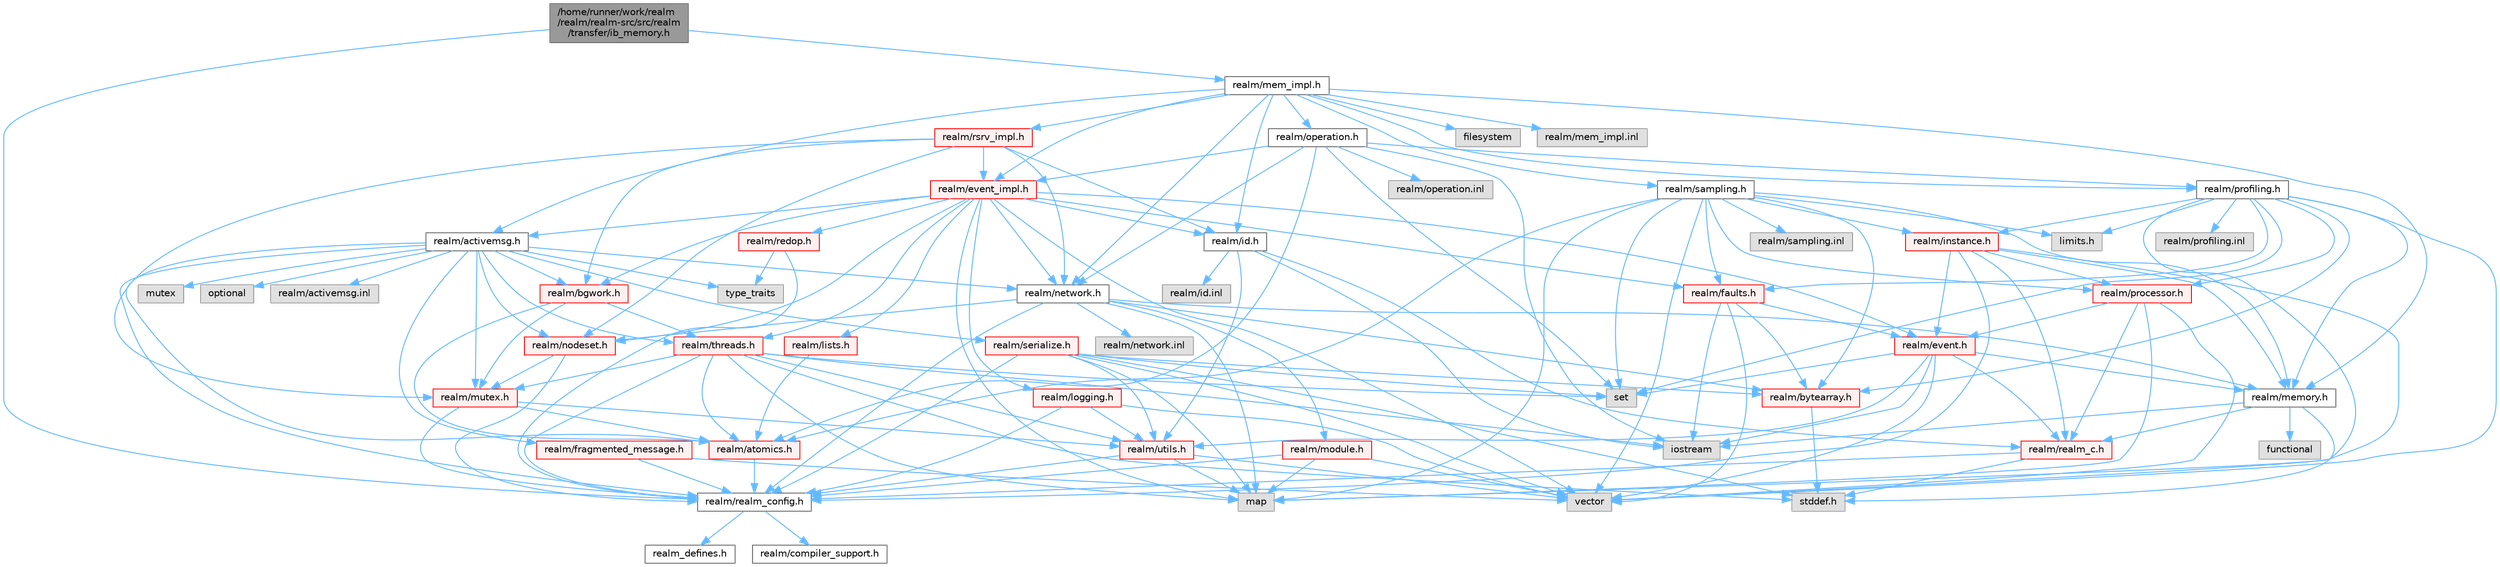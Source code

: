 digraph "/home/runner/work/realm/realm/realm-src/src/realm/transfer/ib_memory.h"
{
 // LATEX_PDF_SIZE
  bgcolor="transparent";
  edge [fontname=Helvetica,fontsize=10,labelfontname=Helvetica,labelfontsize=10];
  node [fontname=Helvetica,fontsize=10,shape=box,height=0.2,width=0.4];
  Node1 [id="Node000001",label="/home/runner/work/realm\l/realm/realm-src/src/realm\l/transfer/ib_memory.h",height=0.2,width=0.4,color="gray40", fillcolor="grey60", style="filled", fontcolor="black",tooltip=" "];
  Node1 -> Node2 [id="edge1_Node000001_Node000002",color="steelblue1",style="solid",tooltip=" "];
  Node2 [id="Node000002",label="realm/realm_config.h",height=0.2,width=0.4,color="grey40", fillcolor="white", style="filled",URL="$realm__config_8h.html",tooltip=" "];
  Node2 -> Node3 [id="edge2_Node000002_Node000003",color="steelblue1",style="solid",tooltip=" "];
  Node3 [id="Node000003",label="realm_defines.h",height=0.2,width=0.4,color="grey40", fillcolor="white", style="filled",URL="$realm__defines_8h.html",tooltip=" "];
  Node2 -> Node4 [id="edge3_Node000002_Node000004",color="steelblue1",style="solid",tooltip=" "];
  Node4 [id="Node000004",label="realm/compiler_support.h",height=0.2,width=0.4,color="grey40", fillcolor="white", style="filled",URL="$compiler__support_8h.html",tooltip=" "];
  Node1 -> Node5 [id="edge4_Node000001_Node000005",color="steelblue1",style="solid",tooltip=" "];
  Node5 [id="Node000005",label="realm/mem_impl.h",height=0.2,width=0.4,color="grey40", fillcolor="white", style="filled",URL="$mem__impl_8h.html",tooltip=" "];
  Node5 -> Node6 [id="edge5_Node000005_Node000006",color="steelblue1",style="solid",tooltip=" "];
  Node6 [id="Node000006",label="realm/memory.h",height=0.2,width=0.4,color="grey40", fillcolor="white", style="filled",URL="$memory_8h.html",tooltip=" "];
  Node6 -> Node7 [id="edge6_Node000006_Node000007",color="steelblue1",style="solid",tooltip=" "];
  Node7 [id="Node000007",label="realm/realm_c.h",height=0.2,width=0.4,color="red", fillcolor="#FFF0F0", style="filled",URL="$realm__c_8h.html",tooltip=" "];
  Node7 -> Node2 [id="edge7_Node000007_Node000002",color="steelblue1",style="solid",tooltip=" "];
  Node7 -> Node8 [id="edge8_Node000007_Node000008",color="steelblue1",style="solid",tooltip=" "];
  Node8 [id="Node000008",label="stddef.h",height=0.2,width=0.4,color="grey60", fillcolor="#E0E0E0", style="filled",tooltip=" "];
  Node6 -> Node8 [id="edge9_Node000006_Node000008",color="steelblue1",style="solid",tooltip=" "];
  Node6 -> Node10 [id="edge10_Node000006_Node000010",color="steelblue1",style="solid",tooltip=" "];
  Node10 [id="Node000010",label="iostream",height=0.2,width=0.4,color="grey60", fillcolor="#E0E0E0", style="filled",tooltip=" "];
  Node6 -> Node11 [id="edge11_Node000006_Node000011",color="steelblue1",style="solid",tooltip=" "];
  Node11 [id="Node000011",label="functional",height=0.2,width=0.4,color="grey60", fillcolor="#E0E0E0", style="filled",tooltip=" "];
  Node5 -> Node12 [id="edge12_Node000005_Node000012",color="steelblue1",style="solid",tooltip=" "];
  Node12 [id="Node000012",label="realm/id.h",height=0.2,width=0.4,color="grey40", fillcolor="white", style="filled",URL="$id_8h.html",tooltip=" "];
  Node12 -> Node7 [id="edge13_Node000012_Node000007",color="steelblue1",style="solid",tooltip=" "];
  Node12 -> Node13 [id="edge14_Node000012_Node000013",color="steelblue1",style="solid",tooltip=" "];
  Node13 [id="Node000013",label="realm/utils.h",height=0.2,width=0.4,color="red", fillcolor="#FFF0F0", style="filled",URL="$utils_8h.html",tooltip=" "];
  Node13 -> Node2 [id="edge15_Node000013_Node000002",color="steelblue1",style="solid",tooltip=" "];
  Node13 -> Node16 [id="edge16_Node000013_Node000016",color="steelblue1",style="solid",tooltip=" "];
  Node16 [id="Node000016",label="vector",height=0.2,width=0.4,color="grey60", fillcolor="#E0E0E0", style="filled",tooltip=" "];
  Node13 -> Node17 [id="edge17_Node000013_Node000017",color="steelblue1",style="solid",tooltip=" "];
  Node17 [id="Node000017",label="map",height=0.2,width=0.4,color="grey60", fillcolor="#E0E0E0", style="filled",tooltip=" "];
  Node12 -> Node10 [id="edge18_Node000012_Node000010",color="steelblue1",style="solid",tooltip=" "];
  Node12 -> Node22 [id="edge19_Node000012_Node000022",color="steelblue1",style="solid",tooltip=" "];
  Node22 [id="Node000022",label="realm/id.inl",height=0.2,width=0.4,color="grey60", fillcolor="#E0E0E0", style="filled",tooltip=" "];
  Node5 -> Node23 [id="edge20_Node000005_Node000023",color="steelblue1",style="solid",tooltip=" "];
  Node23 [id="Node000023",label="realm/network.h",height=0.2,width=0.4,color="grey40", fillcolor="white", style="filled",URL="$network_8h.html",tooltip=" "];
  Node23 -> Node2 [id="edge21_Node000023_Node000002",color="steelblue1",style="solid",tooltip=" "];
  Node23 -> Node24 [id="edge22_Node000023_Node000024",color="steelblue1",style="solid",tooltip=" "];
  Node24 [id="Node000024",label="realm/module.h",height=0.2,width=0.4,color="red", fillcolor="#FFF0F0", style="filled",URL="$module_8h.html",tooltip=" "];
  Node24 -> Node2 [id="edge23_Node000024_Node000002",color="steelblue1",style="solid",tooltip=" "];
  Node24 -> Node16 [id="edge24_Node000024_Node000016",color="steelblue1",style="solid",tooltip=" "];
  Node24 -> Node17 [id="edge25_Node000024_Node000017",color="steelblue1",style="solid",tooltip=" "];
  Node23 -> Node28 [id="edge26_Node000023_Node000028",color="steelblue1",style="solid",tooltip=" "];
  Node28 [id="Node000028",label="realm/nodeset.h",height=0.2,width=0.4,color="red", fillcolor="#FFF0F0", style="filled",URL="$nodeset_8h.html",tooltip=" "];
  Node28 -> Node2 [id="edge27_Node000028_Node000002",color="steelblue1",style="solid",tooltip=" "];
  Node28 -> Node29 [id="edge28_Node000028_Node000029",color="steelblue1",style="solid",tooltip=" "];
  Node29 [id="Node000029",label="realm/mutex.h",height=0.2,width=0.4,color="red", fillcolor="#FFF0F0", style="filled",URL="$mutex_8h.html",tooltip=" "];
  Node29 -> Node2 [id="edge29_Node000029_Node000002",color="steelblue1",style="solid",tooltip=" "];
  Node29 -> Node13 [id="edge30_Node000029_Node000013",color="steelblue1",style="solid",tooltip=" "];
  Node29 -> Node30 [id="edge31_Node000029_Node000030",color="steelblue1",style="solid",tooltip=" "];
  Node30 [id="Node000030",label="realm/atomics.h",height=0.2,width=0.4,color="red", fillcolor="#FFF0F0", style="filled",URL="$atomics_8h.html",tooltip=" "];
  Node30 -> Node2 [id="edge32_Node000030_Node000002",color="steelblue1",style="solid",tooltip=" "];
  Node23 -> Node6 [id="edge33_Node000023_Node000006",color="steelblue1",style="solid",tooltip=" "];
  Node23 -> Node36 [id="edge34_Node000023_Node000036",color="steelblue1",style="solid",tooltip=" "];
  Node36 [id="Node000036",label="realm/bytearray.h",height=0.2,width=0.4,color="red", fillcolor="#FFF0F0", style="filled",URL="$bytearray_8h.html",tooltip=" "];
  Node36 -> Node8 [id="edge35_Node000036_Node000008",color="steelblue1",style="solid",tooltip=" "];
  Node23 -> Node17 [id="edge36_Node000023_Node000017",color="steelblue1",style="solid",tooltip=" "];
  Node23 -> Node38 [id="edge37_Node000023_Node000038",color="steelblue1",style="solid",tooltip=" "];
  Node38 [id="Node000038",label="realm/network.inl",height=0.2,width=0.4,color="grey60", fillcolor="#E0E0E0", style="filled",tooltip=" "];
  Node5 -> Node39 [id="edge38_Node000005_Node000039",color="steelblue1",style="solid",tooltip=" "];
  Node39 [id="Node000039",label="realm/activemsg.h",height=0.2,width=0.4,color="grey40", fillcolor="white", style="filled",URL="$activemsg_8h.html",tooltip=" "];
  Node39 -> Node2 [id="edge39_Node000039_Node000002",color="steelblue1",style="solid",tooltip=" "];
  Node39 -> Node40 [id="edge40_Node000039_Node000040",color="steelblue1",style="solid",tooltip=" "];
  Node40 [id="Node000040",label="realm/fragmented_message.h",height=0.2,width=0.4,color="red", fillcolor="#FFF0F0", style="filled",URL="$fragmented__message_8h.html",tooltip="Helper utility for reconstructing large ActiveMessages that were split into multiple network packets."];
  Node40 -> Node2 [id="edge41_Node000040_Node000002",color="steelblue1",style="solid",tooltip=" "];
  Node40 -> Node16 [id="edge42_Node000040_Node000016",color="steelblue1",style="solid",tooltip=" "];
  Node39 -> Node29 [id="edge43_Node000039_Node000029",color="steelblue1",style="solid",tooltip=" "];
  Node39 -> Node42 [id="edge44_Node000039_Node000042",color="steelblue1",style="solid",tooltip=" "];
  Node42 [id="Node000042",label="realm/serialize.h",height=0.2,width=0.4,color="red", fillcolor="#FFF0F0", style="filled",URL="$serialize_8h.html",tooltip=" "];
  Node42 -> Node2 [id="edge45_Node000042_Node000002",color="steelblue1",style="solid",tooltip=" "];
  Node42 -> Node36 [id="edge46_Node000042_Node000036",color="steelblue1",style="solid",tooltip=" "];
  Node42 -> Node13 [id="edge47_Node000042_Node000013",color="steelblue1",style="solid",tooltip=" "];
  Node42 -> Node8 [id="edge48_Node000042_Node000008",color="steelblue1",style="solid",tooltip=" "];
  Node42 -> Node16 [id="edge49_Node000042_Node000016",color="steelblue1",style="solid",tooltip=" "];
  Node42 -> Node44 [id="edge50_Node000042_Node000044",color="steelblue1",style="solid",tooltip=" "];
  Node44 [id="Node000044",label="set",height=0.2,width=0.4,color="grey60", fillcolor="#E0E0E0", style="filled",tooltip=" "];
  Node42 -> Node17 [id="edge51_Node000042_Node000017",color="steelblue1",style="solid",tooltip=" "];
  Node39 -> Node28 [id="edge52_Node000039_Node000028",color="steelblue1",style="solid",tooltip=" "];
  Node39 -> Node23 [id="edge53_Node000039_Node000023",color="steelblue1",style="solid",tooltip=" "];
  Node39 -> Node30 [id="edge54_Node000039_Node000030",color="steelblue1",style="solid",tooltip=" "];
  Node39 -> Node47 [id="edge55_Node000039_Node000047",color="steelblue1",style="solid",tooltip=" "];
  Node47 [id="Node000047",label="realm/threads.h",height=0.2,width=0.4,color="red", fillcolor="#FFF0F0", style="filled",URL="$threads_8h.html",tooltip=" "];
  Node47 -> Node2 [id="edge56_Node000047_Node000002",color="steelblue1",style="solid",tooltip=" "];
  Node47 -> Node29 [id="edge57_Node000047_Node000029",color="steelblue1",style="solid",tooltip=" "];
  Node47 -> Node30 [id="edge58_Node000047_Node000030",color="steelblue1",style="solid",tooltip=" "];
  Node47 -> Node13 [id="edge59_Node000047_Node000013",color="steelblue1",style="solid",tooltip=" "];
  Node47 -> Node8 [id="edge60_Node000047_Node000008",color="steelblue1",style="solid",tooltip=" "];
  Node47 -> Node44 [id="edge61_Node000047_Node000044",color="steelblue1",style="solid",tooltip=" "];
  Node47 -> Node17 [id="edge62_Node000047_Node000017",color="steelblue1",style="solid",tooltip=" "];
  Node47 -> Node10 [id="edge63_Node000047_Node000010",color="steelblue1",style="solid",tooltip=" "];
  Node39 -> Node52 [id="edge64_Node000039_Node000052",color="steelblue1",style="solid",tooltip=" "];
  Node52 [id="Node000052",label="realm/bgwork.h",height=0.2,width=0.4,color="red", fillcolor="#FFF0F0", style="filled",URL="$bgwork_8h.html",tooltip=" "];
  Node52 -> Node30 [id="edge65_Node000052_Node000030",color="steelblue1",style="solid",tooltip=" "];
  Node52 -> Node47 [id="edge66_Node000052_Node000047",color="steelblue1",style="solid",tooltip=" "];
  Node52 -> Node29 [id="edge67_Node000052_Node000029",color="steelblue1",style="solid",tooltip=" "];
  Node39 -> Node57 [id="edge68_Node000039_Node000057",color="steelblue1",style="solid",tooltip=" "];
  Node57 [id="Node000057",label="type_traits",height=0.2,width=0.4,color="grey60", fillcolor="#E0E0E0", style="filled",tooltip=" "];
  Node39 -> Node58 [id="edge69_Node000039_Node000058",color="steelblue1",style="solid",tooltip=" "];
  Node58 [id="Node000058",label="mutex",height=0.2,width=0.4,color="grey60", fillcolor="#E0E0E0", style="filled",tooltip=" "];
  Node39 -> Node59 [id="edge70_Node000039_Node000059",color="steelblue1",style="solid",tooltip=" "];
  Node59 [id="Node000059",label="optional",height=0.2,width=0.4,color="grey60", fillcolor="#E0E0E0", style="filled",tooltip=" "];
  Node39 -> Node60 [id="edge71_Node000039_Node000060",color="steelblue1",style="solid",tooltip=" "];
  Node60 [id="Node000060",label="realm/activemsg.inl",height=0.2,width=0.4,color="grey60", fillcolor="#E0E0E0", style="filled",tooltip=" "];
  Node5 -> Node61 [id="edge72_Node000005_Node000061",color="steelblue1",style="solid",tooltip=" "];
  Node61 [id="Node000061",label="realm/operation.h",height=0.2,width=0.4,color="grey40", fillcolor="white", style="filled",URL="$operation_8h.html",tooltip=" "];
  Node61 -> Node62 [id="edge73_Node000061_Node000062",color="steelblue1",style="solid",tooltip=" "];
  Node62 [id="Node000062",label="realm/profiling.h",height=0.2,width=0.4,color="grey40", fillcolor="white", style="filled",URL="$profiling_8h.html",tooltip=" "];
  Node62 -> Node63 [id="edge74_Node000062_Node000063",color="steelblue1",style="solid",tooltip=" "];
  Node63 [id="Node000063",label="limits.h",height=0.2,width=0.4,color="grey60", fillcolor="#E0E0E0", style="filled",tooltip=" "];
  Node62 -> Node16 [id="edge75_Node000062_Node000016",color="steelblue1",style="solid",tooltip=" "];
  Node62 -> Node44 [id="edge76_Node000062_Node000044",color="steelblue1",style="solid",tooltip=" "];
  Node62 -> Node17 [id="edge77_Node000062_Node000017",color="steelblue1",style="solid",tooltip=" "];
  Node62 -> Node36 [id="edge78_Node000062_Node000036",color="steelblue1",style="solid",tooltip=" "];
  Node62 -> Node64 [id="edge79_Node000062_Node000064",color="steelblue1",style="solid",tooltip=" "];
  Node64 [id="Node000064",label="realm/processor.h",height=0.2,width=0.4,color="red", fillcolor="#FFF0F0", style="filled",URL="$processor_8h.html",tooltip=" "];
  Node64 -> Node7 [id="edge80_Node000064_Node000007",color="steelblue1",style="solid",tooltip=" "];
  Node64 -> Node65 [id="edge81_Node000064_Node000065",color="steelblue1",style="solid",tooltip=" "];
  Node65 [id="Node000065",label="realm/event.h",height=0.2,width=0.4,color="red", fillcolor="#FFF0F0", style="filled",URL="$event_8h.html",tooltip=" "];
  Node65 -> Node7 [id="edge82_Node000065_Node000007",color="steelblue1",style="solid",tooltip=" "];
  Node65 -> Node13 [id="edge83_Node000065_Node000013",color="steelblue1",style="solid",tooltip=" "];
  Node65 -> Node6 [id="edge84_Node000065_Node000006",color="steelblue1",style="solid",tooltip=" "];
  Node65 -> Node16 [id="edge85_Node000065_Node000016",color="steelblue1",style="solid",tooltip=" "];
  Node65 -> Node44 [id="edge86_Node000065_Node000044",color="steelblue1",style="solid",tooltip=" "];
  Node65 -> Node10 [id="edge87_Node000065_Node000010",color="steelblue1",style="solid",tooltip=" "];
  Node64 -> Node16 [id="edge88_Node000064_Node000016",color="steelblue1",style="solid",tooltip=" "];
  Node64 -> Node17 [id="edge89_Node000064_Node000017",color="steelblue1",style="solid",tooltip=" "];
  Node62 -> Node6 [id="edge90_Node000062_Node000006",color="steelblue1",style="solid",tooltip=" "];
  Node62 -> Node68 [id="edge91_Node000062_Node000068",color="steelblue1",style="solid",tooltip=" "];
  Node68 [id="Node000068",label="realm/instance.h",height=0.2,width=0.4,color="red", fillcolor="#FFF0F0", style="filled",URL="$instance_8h.html",tooltip=" "];
  Node68 -> Node2 [id="edge92_Node000068_Node000002",color="steelblue1",style="solid",tooltip=" "];
  Node68 -> Node7 [id="edge93_Node000068_Node000007",color="steelblue1",style="solid",tooltip=" "];
  Node68 -> Node65 [id="edge94_Node000068_Node000065",color="steelblue1",style="solid",tooltip=" "];
  Node68 -> Node6 [id="edge95_Node000068_Node000006",color="steelblue1",style="solid",tooltip=" "];
  Node68 -> Node64 [id="edge96_Node000068_Node000064",color="steelblue1",style="solid",tooltip=" "];
  Node68 -> Node16 [id="edge97_Node000068_Node000016",color="steelblue1",style="solid",tooltip=" "];
  Node62 -> Node75 [id="edge98_Node000062_Node000075",color="steelblue1",style="solid",tooltip=" "];
  Node75 [id="Node000075",label="realm/faults.h",height=0.2,width=0.4,color="red", fillcolor="#FFF0F0", style="filled",URL="$faults_8h.html",tooltip=" "];
  Node75 -> Node36 [id="edge99_Node000075_Node000036",color="steelblue1",style="solid",tooltip=" "];
  Node75 -> Node65 [id="edge100_Node000075_Node000065",color="steelblue1",style="solid",tooltip=" "];
  Node75 -> Node16 [id="edge101_Node000075_Node000016",color="steelblue1",style="solid",tooltip=" "];
  Node75 -> Node10 [id="edge102_Node000075_Node000010",color="steelblue1",style="solid",tooltip=" "];
  Node62 -> Node76 [id="edge103_Node000062_Node000076",color="steelblue1",style="solid",tooltip=" "];
  Node76 [id="Node000076",label="realm/profiling.inl",height=0.2,width=0.4,color="grey60", fillcolor="#E0E0E0", style="filled",tooltip=" "];
  Node61 -> Node77 [id="edge104_Node000061_Node000077",color="steelblue1",style="solid",tooltip=" "];
  Node77 [id="Node000077",label="realm/event_impl.h",height=0.2,width=0.4,color="red", fillcolor="#FFF0F0", style="filled",URL="$event__impl_8h.html",tooltip=" "];
  Node77 -> Node65 [id="edge105_Node000077_Node000065",color="steelblue1",style="solid",tooltip=" "];
  Node77 -> Node12 [id="edge106_Node000077_Node000012",color="steelblue1",style="solid",tooltip=" "];
  Node77 -> Node28 [id="edge107_Node000077_Node000028",color="steelblue1",style="solid",tooltip=" "];
  Node77 -> Node75 [id="edge108_Node000077_Node000075",color="steelblue1",style="solid",tooltip=" "];
  Node77 -> Node23 [id="edge109_Node000077_Node000023",color="steelblue1",style="solid",tooltip=" "];
  Node77 -> Node39 [id="edge110_Node000077_Node000039",color="steelblue1",style="solid",tooltip=" "];
  Node77 -> Node78 [id="edge111_Node000077_Node000078",color="steelblue1",style="solid",tooltip=" "];
  Node78 [id="Node000078",label="realm/lists.h",height=0.2,width=0.4,color="red", fillcolor="#FFF0F0", style="filled",URL="$lists_8h.html",tooltip=" "];
  Node78 -> Node30 [id="edge112_Node000078_Node000030",color="steelblue1",style="solid",tooltip=" "];
  Node77 -> Node47 [id="edge113_Node000077_Node000047",color="steelblue1",style="solid",tooltip=" "];
  Node77 -> Node80 [id="edge114_Node000077_Node000080",color="steelblue1",style="solid",tooltip=" "];
  Node80 [id="Node000080",label="realm/logging.h",height=0.2,width=0.4,color="red", fillcolor="#FFF0F0", style="filled",URL="$logging_8h.html",tooltip=" "];
  Node80 -> Node2 [id="edge115_Node000080_Node000002",color="steelblue1",style="solid",tooltip=" "];
  Node80 -> Node13 [id="edge116_Node000080_Node000013",color="steelblue1",style="solid",tooltip=" "];
  Node80 -> Node16 [id="edge117_Node000080_Node000016",color="steelblue1",style="solid",tooltip=" "];
  Node77 -> Node83 [id="edge118_Node000077_Node000083",color="steelblue1",style="solid",tooltip=" "];
  Node83 [id="Node000083",label="realm/redop.h",height=0.2,width=0.4,color="red", fillcolor="#FFF0F0", style="filled",URL="$redop_8h.html",tooltip=" "];
  Node83 -> Node2 [id="edge119_Node000083_Node000002",color="steelblue1",style="solid",tooltip=" "];
  Node83 -> Node57 [id="edge120_Node000083_Node000057",color="steelblue1",style="solid",tooltip=" "];
  Node77 -> Node52 [id="edge121_Node000077_Node000052",color="steelblue1",style="solid",tooltip=" "];
  Node77 -> Node16 [id="edge122_Node000077_Node000016",color="steelblue1",style="solid",tooltip=" "];
  Node77 -> Node17 [id="edge123_Node000077_Node000017",color="steelblue1",style="solid",tooltip=" "];
  Node61 -> Node30 [id="edge124_Node000061_Node000030",color="steelblue1",style="solid",tooltip=" "];
  Node61 -> Node23 [id="edge125_Node000061_Node000023",color="steelblue1",style="solid",tooltip=" "];
  Node61 -> Node44 [id="edge126_Node000061_Node000044",color="steelblue1",style="solid",tooltip=" "];
  Node61 -> Node10 [id="edge127_Node000061_Node000010",color="steelblue1",style="solid",tooltip=" "];
  Node61 -> Node88 [id="edge128_Node000061_Node000088",color="steelblue1",style="solid",tooltip=" "];
  Node88 [id="Node000088",label="realm/operation.inl",height=0.2,width=0.4,color="grey60", fillcolor="#E0E0E0", style="filled",tooltip=" "];
  Node5 -> Node62 [id="edge129_Node000005_Node000062",color="steelblue1",style="solid",tooltip=" "];
  Node5 -> Node89 [id="edge130_Node000005_Node000089",color="steelblue1",style="solid",tooltip=" "];
  Node89 [id="Node000089",label="realm/sampling.h",height=0.2,width=0.4,color="grey40", fillcolor="white", style="filled",URL="$sampling_8h.html",tooltip=" "];
  Node89 -> Node63 [id="edge131_Node000089_Node000063",color="steelblue1",style="solid",tooltip=" "];
  Node89 -> Node16 [id="edge132_Node000089_Node000016",color="steelblue1",style="solid",tooltip=" "];
  Node89 -> Node44 [id="edge133_Node000089_Node000044",color="steelblue1",style="solid",tooltip=" "];
  Node89 -> Node17 [id="edge134_Node000089_Node000017",color="steelblue1",style="solid",tooltip=" "];
  Node89 -> Node36 [id="edge135_Node000089_Node000036",color="steelblue1",style="solid",tooltip=" "];
  Node89 -> Node64 [id="edge136_Node000089_Node000064",color="steelblue1",style="solid",tooltip=" "];
  Node89 -> Node6 [id="edge137_Node000089_Node000006",color="steelblue1",style="solid",tooltip=" "];
  Node89 -> Node68 [id="edge138_Node000089_Node000068",color="steelblue1",style="solid",tooltip=" "];
  Node89 -> Node75 [id="edge139_Node000089_Node000075",color="steelblue1",style="solid",tooltip=" "];
  Node89 -> Node30 [id="edge140_Node000089_Node000030",color="steelblue1",style="solid",tooltip=" "];
  Node89 -> Node90 [id="edge141_Node000089_Node000090",color="steelblue1",style="solid",tooltip=" "];
  Node90 [id="Node000090",label="realm/sampling.inl",height=0.2,width=0.4,color="grey60", fillcolor="#E0E0E0", style="filled",tooltip=" "];
  Node5 -> Node77 [id="edge142_Node000005_Node000077",color="steelblue1",style="solid",tooltip=" "];
  Node5 -> Node91 [id="edge143_Node000005_Node000091",color="steelblue1",style="solid",tooltip=" "];
  Node91 [id="Node000091",label="realm/rsrv_impl.h",height=0.2,width=0.4,color="red", fillcolor="#FFF0F0", style="filled",URL="$rsrv__impl_8h.html",tooltip=" "];
  Node91 -> Node12 [id="edge144_Node000091_Node000012",color="steelblue1",style="solid",tooltip=" "];
  Node91 -> Node23 [id="edge145_Node000091_Node000023",color="steelblue1",style="solid",tooltip=" "];
  Node91 -> Node28 [id="edge146_Node000091_Node000028",color="steelblue1",style="solid",tooltip=" "];
  Node91 -> Node29 [id="edge147_Node000091_Node000029",color="steelblue1",style="solid",tooltip=" "];
  Node91 -> Node52 [id="edge148_Node000091_Node000052",color="steelblue1",style="solid",tooltip=" "];
  Node91 -> Node77 [id="edge149_Node000091_Node000077",color="steelblue1",style="solid",tooltip=" "];
  Node5 -> Node94 [id="edge150_Node000005_Node000094",color="steelblue1",style="solid",tooltip=" "];
  Node94 [id="Node000094",label="filesystem",height=0.2,width=0.4,color="grey60", fillcolor="#E0E0E0", style="filled",tooltip=" "];
  Node5 -> Node95 [id="edge151_Node000005_Node000095",color="steelblue1",style="solid",tooltip=" "];
  Node95 [id="Node000095",label="realm/mem_impl.inl",height=0.2,width=0.4,color="grey60", fillcolor="#E0E0E0", style="filled",tooltip=" "];
}

